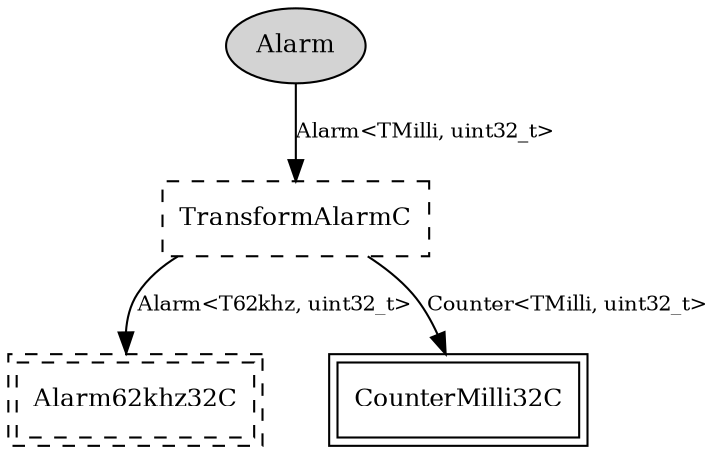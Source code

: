 digraph "tos.chips.atm128rfa1.timer.AlarmMilli32C" {
  n0x40d2f2b0 [shape=ellipse, style=filled, label="Alarm", fontsize=12];
  "AlarmMilli32C.TransformAlarmC" [fontsize=12, shape=box, style=dashed, label="TransformAlarmC", URL="../chtml/tos.lib.timer.TransformAlarmC.html"];
  "AlarmMilli32C.TransformAlarmC" [fontsize=12, shape=box, style=dashed, label="TransformAlarmC", URL="../chtml/tos.lib.timer.TransformAlarmC.html"];
  "AlarmMilli32C.Alarm62khz32C" [fontsize=12, shape=box,peripheries=2, style=dashed, label="Alarm62khz32C", URL="../chtml/tos.chips.atm128rfa1.timer.Alarm62khz32C.html"];
  "AlarmMilli32C.TransformAlarmC" [fontsize=12, shape=box, style=dashed, label="TransformAlarmC", URL="../chtml/tos.lib.timer.TransformAlarmC.html"];
  "CounterMilli32C" [fontsize=12, shape=box,peripheries=2, URL="../chtml/tos.chips.atm128rfa1.timer.CounterMilli32C.html"];
  "n0x40d2f2b0" -> "AlarmMilli32C.TransformAlarmC" [label="Alarm<TMilli, uint32_t>", URL="../ihtml/tos.lib.timer.Alarm.html", fontsize=10];
  "AlarmMilli32C.TransformAlarmC" -> "AlarmMilli32C.Alarm62khz32C" [label="Alarm<T62khz, uint32_t>", URL="../ihtml/tos.lib.timer.Alarm.html", fontsize=10];
  "AlarmMilli32C.TransformAlarmC" -> "CounterMilli32C" [label="Counter<TMilli, uint32_t>", URL="../ihtml/tos.lib.timer.Counter.html", fontsize=10];
}
